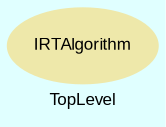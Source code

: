 digraph TopLevel {
    label = "TopLevel"
    compound = true
    fontname = Arial
    fontsize = 8
    bgcolor = lightcyan1
    node [
        color = black,
        fontname = Arial,
        fontsize = 8
    ]

    IRTAlgorithm [
        fontcolor = black,
        shape = ellipse,
        URL = "classes/IRTAlgorithm.html",
        color = palegoldenrod,
        style = filled,
        label = "IRTAlgorithm"
    ]

}

